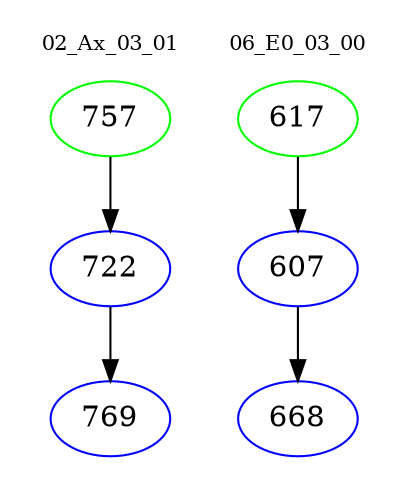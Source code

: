 digraph{
subgraph cluster_0 {
color = white
label = "02_Ax_03_01";
fontsize=10;
T0_757 [label="757", color="green"]
T0_757 -> T0_722 [color="black"]
T0_722 [label="722", color="blue"]
T0_722 -> T0_769 [color="black"]
T0_769 [label="769", color="blue"]
}
subgraph cluster_1 {
color = white
label = "06_E0_03_00";
fontsize=10;
T1_617 [label="617", color="green"]
T1_617 -> T1_607 [color="black"]
T1_607 [label="607", color="blue"]
T1_607 -> T1_668 [color="black"]
T1_668 [label="668", color="blue"]
}
}
